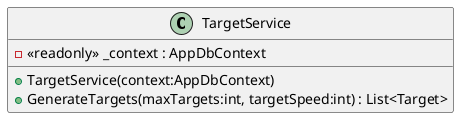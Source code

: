 @startuml
class TargetService {
    - <<readonly>> _context : AppDbContext
    + TargetService(context:AppDbContext)
    + GenerateTargets(maxTargets:int, targetSpeed:int) : List<Target>
}
@enduml

